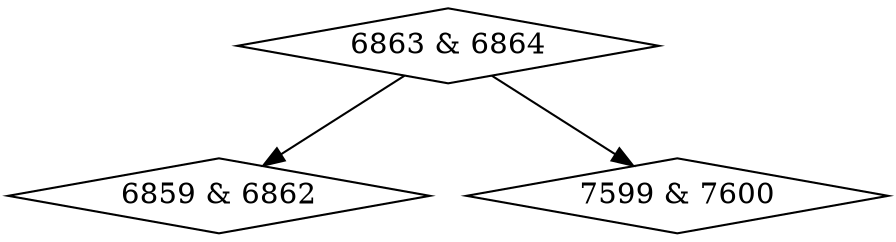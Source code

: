 digraph {
0 [label = "6859 & 6862", shape = diamond];
1 [label = "6863 & 6864", shape = diamond];
2 [label = "7599 & 7600", shape = diamond];
1->0;
1->2;
}
